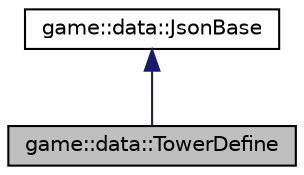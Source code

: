 digraph "game::data::TowerDefine"
{
 // LATEX_PDF_SIZE
  edge [fontname="Helvetica",fontsize="10",labelfontname="Helvetica",labelfontsize="10"];
  node [fontname="Helvetica",fontsize="10",shape=record];
  Node1 [label="game::data::TowerDefine",height=0.2,width=0.4,color="black", fillcolor="grey75", style="filled", fontcolor="black",tooltip="data structure to hold tower data"];
  Node2 -> Node1 [dir="back",color="midnightblue",fontsize="10",style="solid",fontname="Helvetica"];
  Node2 [label="game::data::JsonBase",height=0.2,width=0.4,color="black", fillcolor="white", style="filled",URL="$classgame_1_1data_1_1JsonBase.html",tooltip=" "];
}
